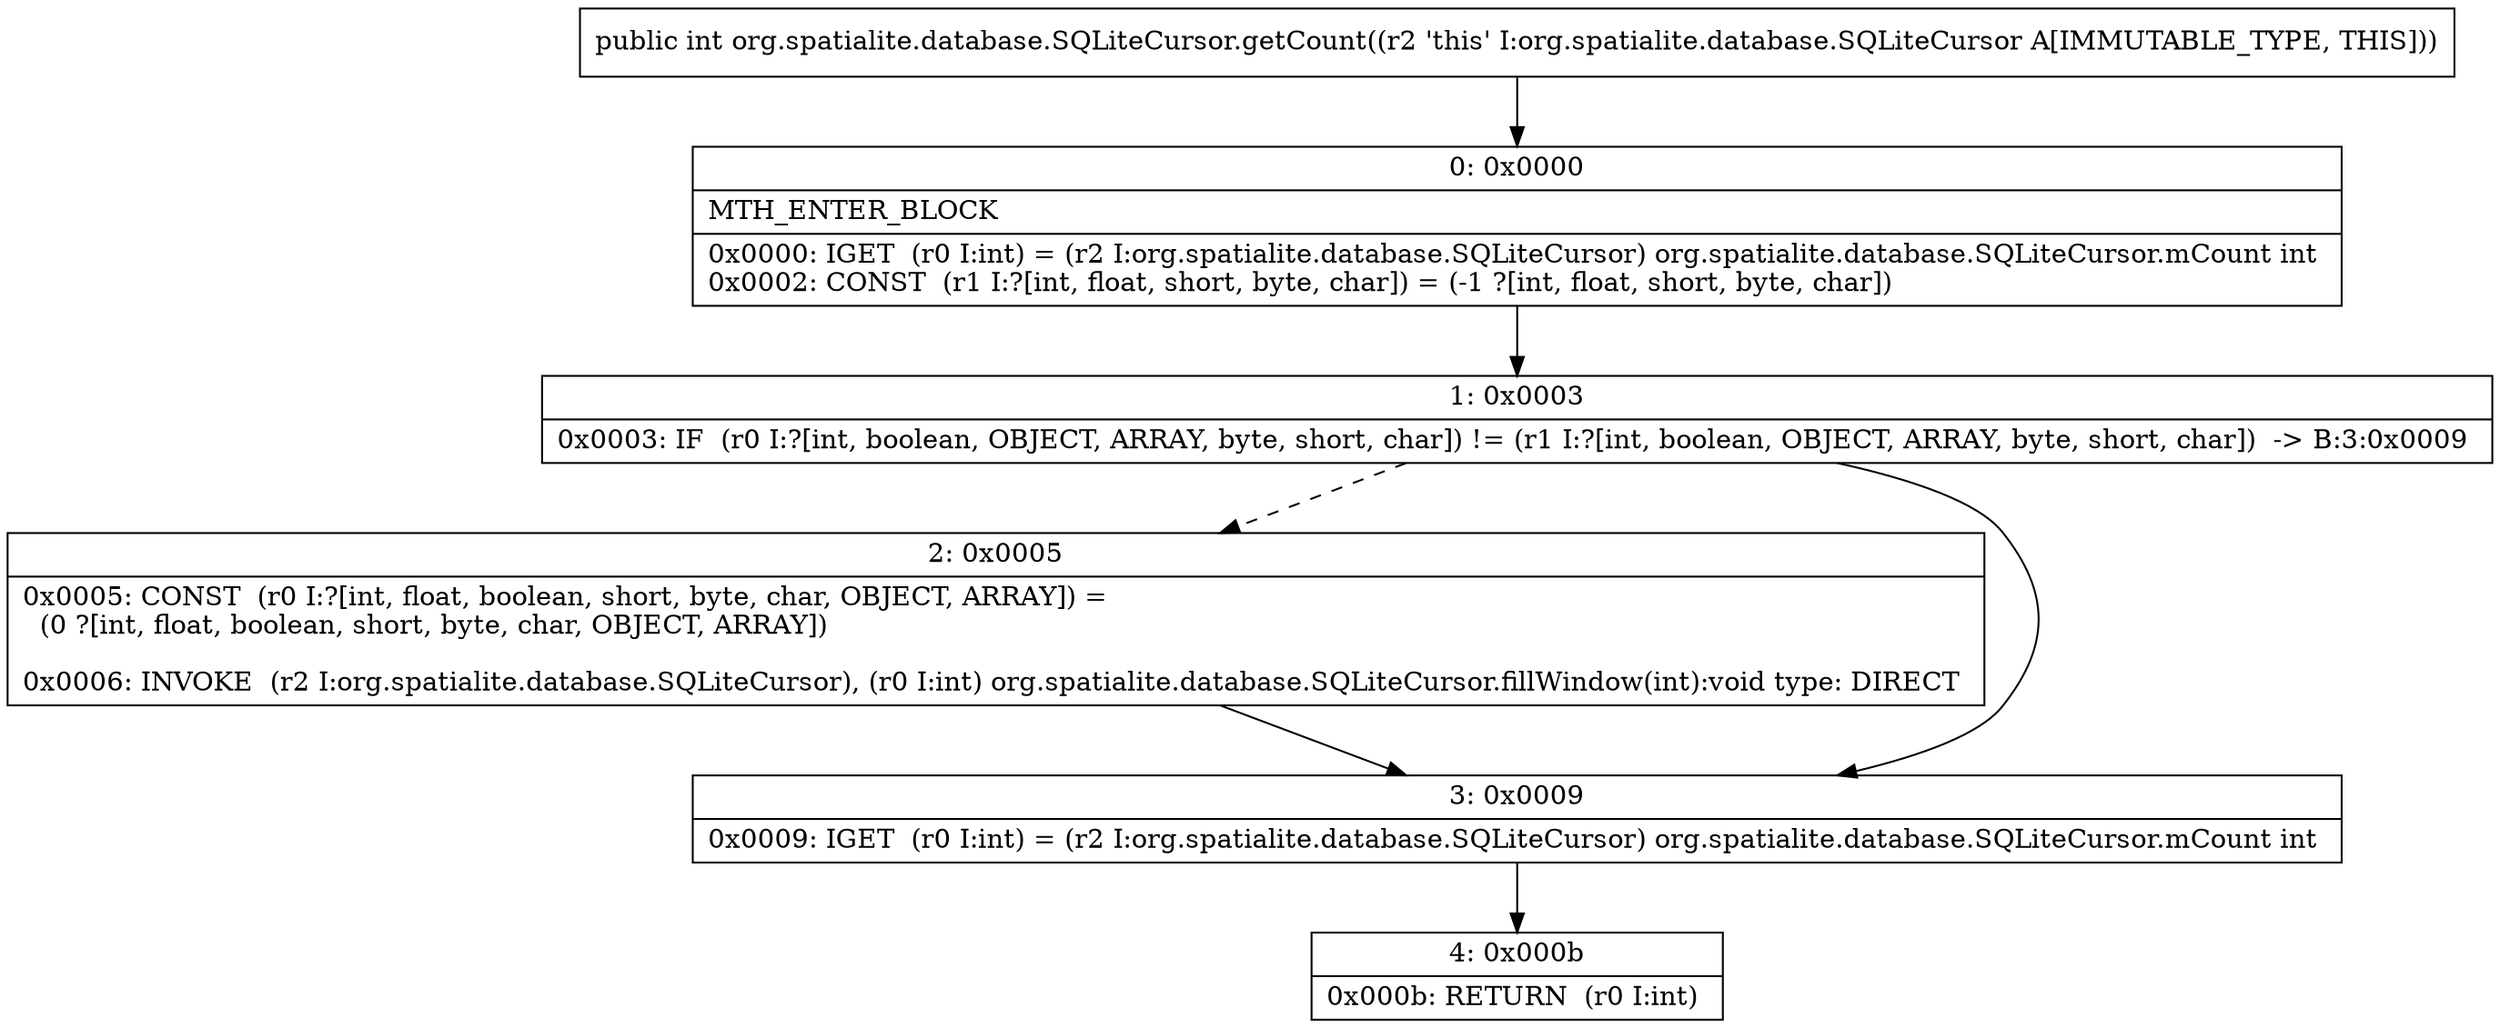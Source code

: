 digraph "CFG fororg.spatialite.database.SQLiteCursor.getCount()I" {
Node_0 [shape=record,label="{0\:\ 0x0000|MTH_ENTER_BLOCK\l|0x0000: IGET  (r0 I:int) = (r2 I:org.spatialite.database.SQLiteCursor) org.spatialite.database.SQLiteCursor.mCount int \l0x0002: CONST  (r1 I:?[int, float, short, byte, char]) = (\-1 ?[int, float, short, byte, char]) \l}"];
Node_1 [shape=record,label="{1\:\ 0x0003|0x0003: IF  (r0 I:?[int, boolean, OBJECT, ARRAY, byte, short, char]) != (r1 I:?[int, boolean, OBJECT, ARRAY, byte, short, char])  \-\> B:3:0x0009 \l}"];
Node_2 [shape=record,label="{2\:\ 0x0005|0x0005: CONST  (r0 I:?[int, float, boolean, short, byte, char, OBJECT, ARRAY]) = \l  (0 ?[int, float, boolean, short, byte, char, OBJECT, ARRAY])\l \l0x0006: INVOKE  (r2 I:org.spatialite.database.SQLiteCursor), (r0 I:int) org.spatialite.database.SQLiteCursor.fillWindow(int):void type: DIRECT \l}"];
Node_3 [shape=record,label="{3\:\ 0x0009|0x0009: IGET  (r0 I:int) = (r2 I:org.spatialite.database.SQLiteCursor) org.spatialite.database.SQLiteCursor.mCount int \l}"];
Node_4 [shape=record,label="{4\:\ 0x000b|0x000b: RETURN  (r0 I:int) \l}"];
MethodNode[shape=record,label="{public int org.spatialite.database.SQLiteCursor.getCount((r2 'this' I:org.spatialite.database.SQLiteCursor A[IMMUTABLE_TYPE, THIS])) }"];
MethodNode -> Node_0;
Node_0 -> Node_1;
Node_1 -> Node_2[style=dashed];
Node_1 -> Node_3;
Node_2 -> Node_3;
Node_3 -> Node_4;
}

